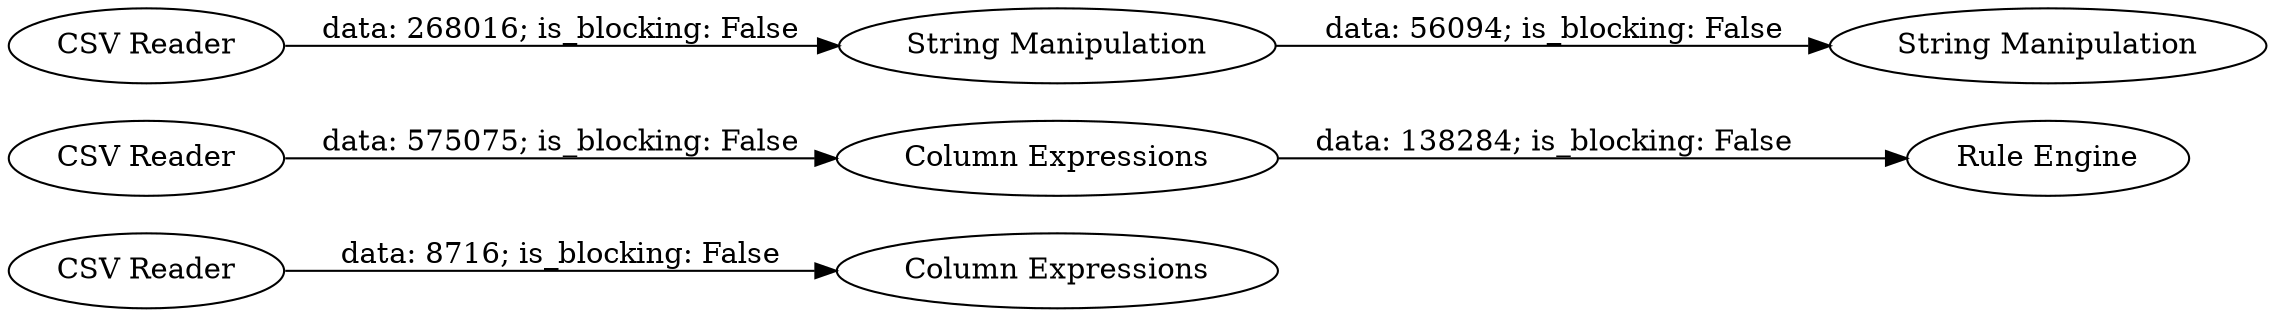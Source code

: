 digraph {
	"5135451098607915113_7" [label="Column Expressions"]
	"5135451098607915113_8" [label="Column Expressions"]
	"5135451098607915113_3" [label="CSV Reader"]
	"5135451098607915113_1" [label="CSV Reader"]
	"5135451098607915113_5" [label="String Manipulation"]
	"5135451098607915113_6" [label="String Manipulation"]
	"5135451098607915113_9" [label="Rule Engine"]
	"5135451098607915113_2" [label="CSV Reader"]
	"5135451098607915113_2" -> "5135451098607915113_7" [label="data: 8716; is_blocking: False"]
	"5135451098607915113_5" -> "5135451098607915113_6" [label="data: 56094; is_blocking: False"]
	"5135451098607915113_3" -> "5135451098607915113_8" [label="data: 575075; is_blocking: False"]
	"5135451098607915113_8" -> "5135451098607915113_9" [label="data: 138284; is_blocking: False"]
	"5135451098607915113_1" -> "5135451098607915113_5" [label="data: 268016; is_blocking: False"]
	rankdir=LR
}
